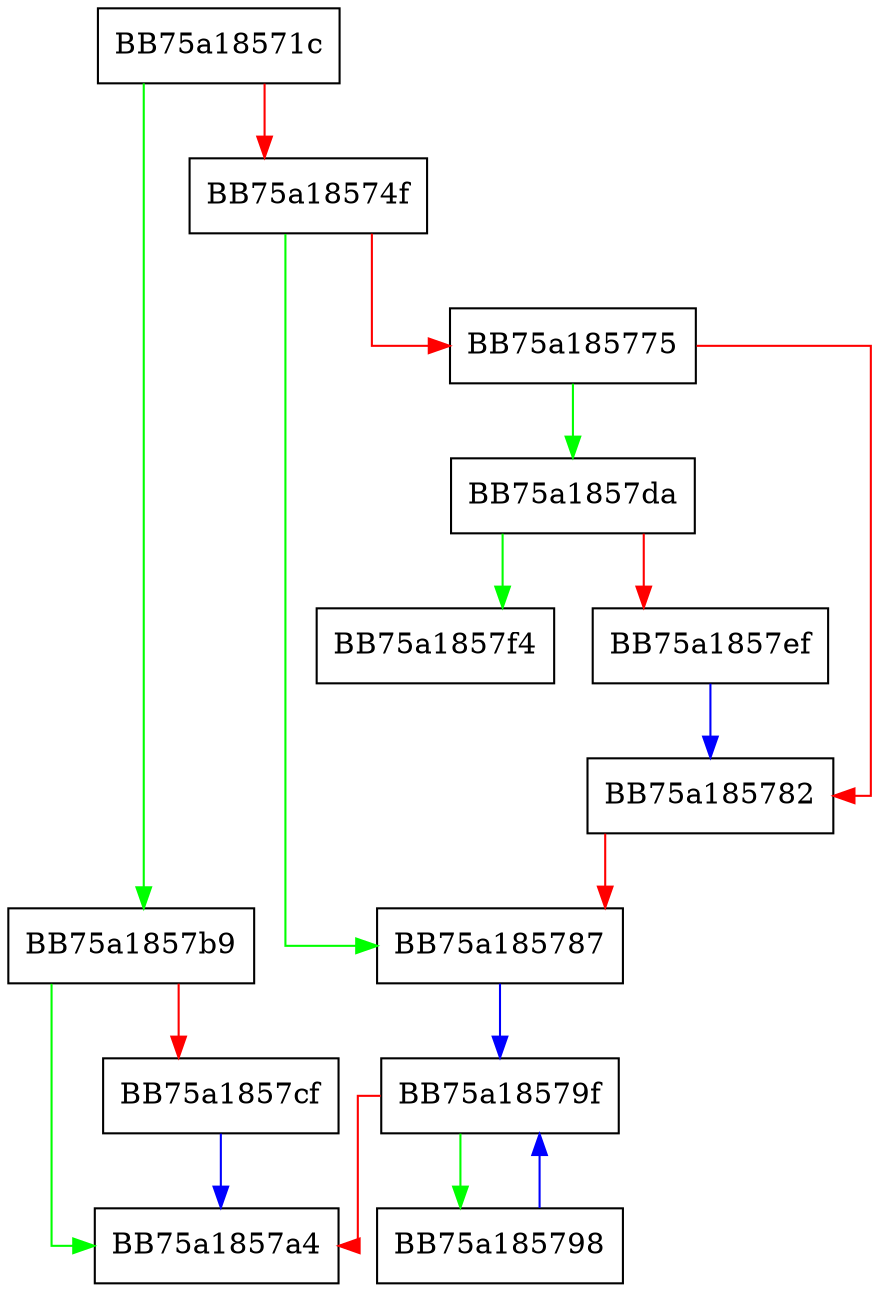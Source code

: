 digraph _Assign_grow {
  node [shape="box"];
  graph [splines=ortho];
  BB75a18571c -> BB75a1857b9 [color="green"];
  BB75a18571c -> BB75a18574f [color="red"];
  BB75a18574f -> BB75a185787 [color="green"];
  BB75a18574f -> BB75a185775 [color="red"];
  BB75a185775 -> BB75a1857da [color="green"];
  BB75a185775 -> BB75a185782 [color="red"];
  BB75a185782 -> BB75a185787 [color="red"];
  BB75a185787 -> BB75a18579f [color="blue"];
  BB75a185798 -> BB75a18579f [color="blue"];
  BB75a18579f -> BB75a185798 [color="green"];
  BB75a18579f -> BB75a1857a4 [color="red"];
  BB75a1857b9 -> BB75a1857a4 [color="green"];
  BB75a1857b9 -> BB75a1857cf [color="red"];
  BB75a1857cf -> BB75a1857a4 [color="blue"];
  BB75a1857da -> BB75a1857f4 [color="green"];
  BB75a1857da -> BB75a1857ef [color="red"];
  BB75a1857ef -> BB75a185782 [color="blue"];
}
